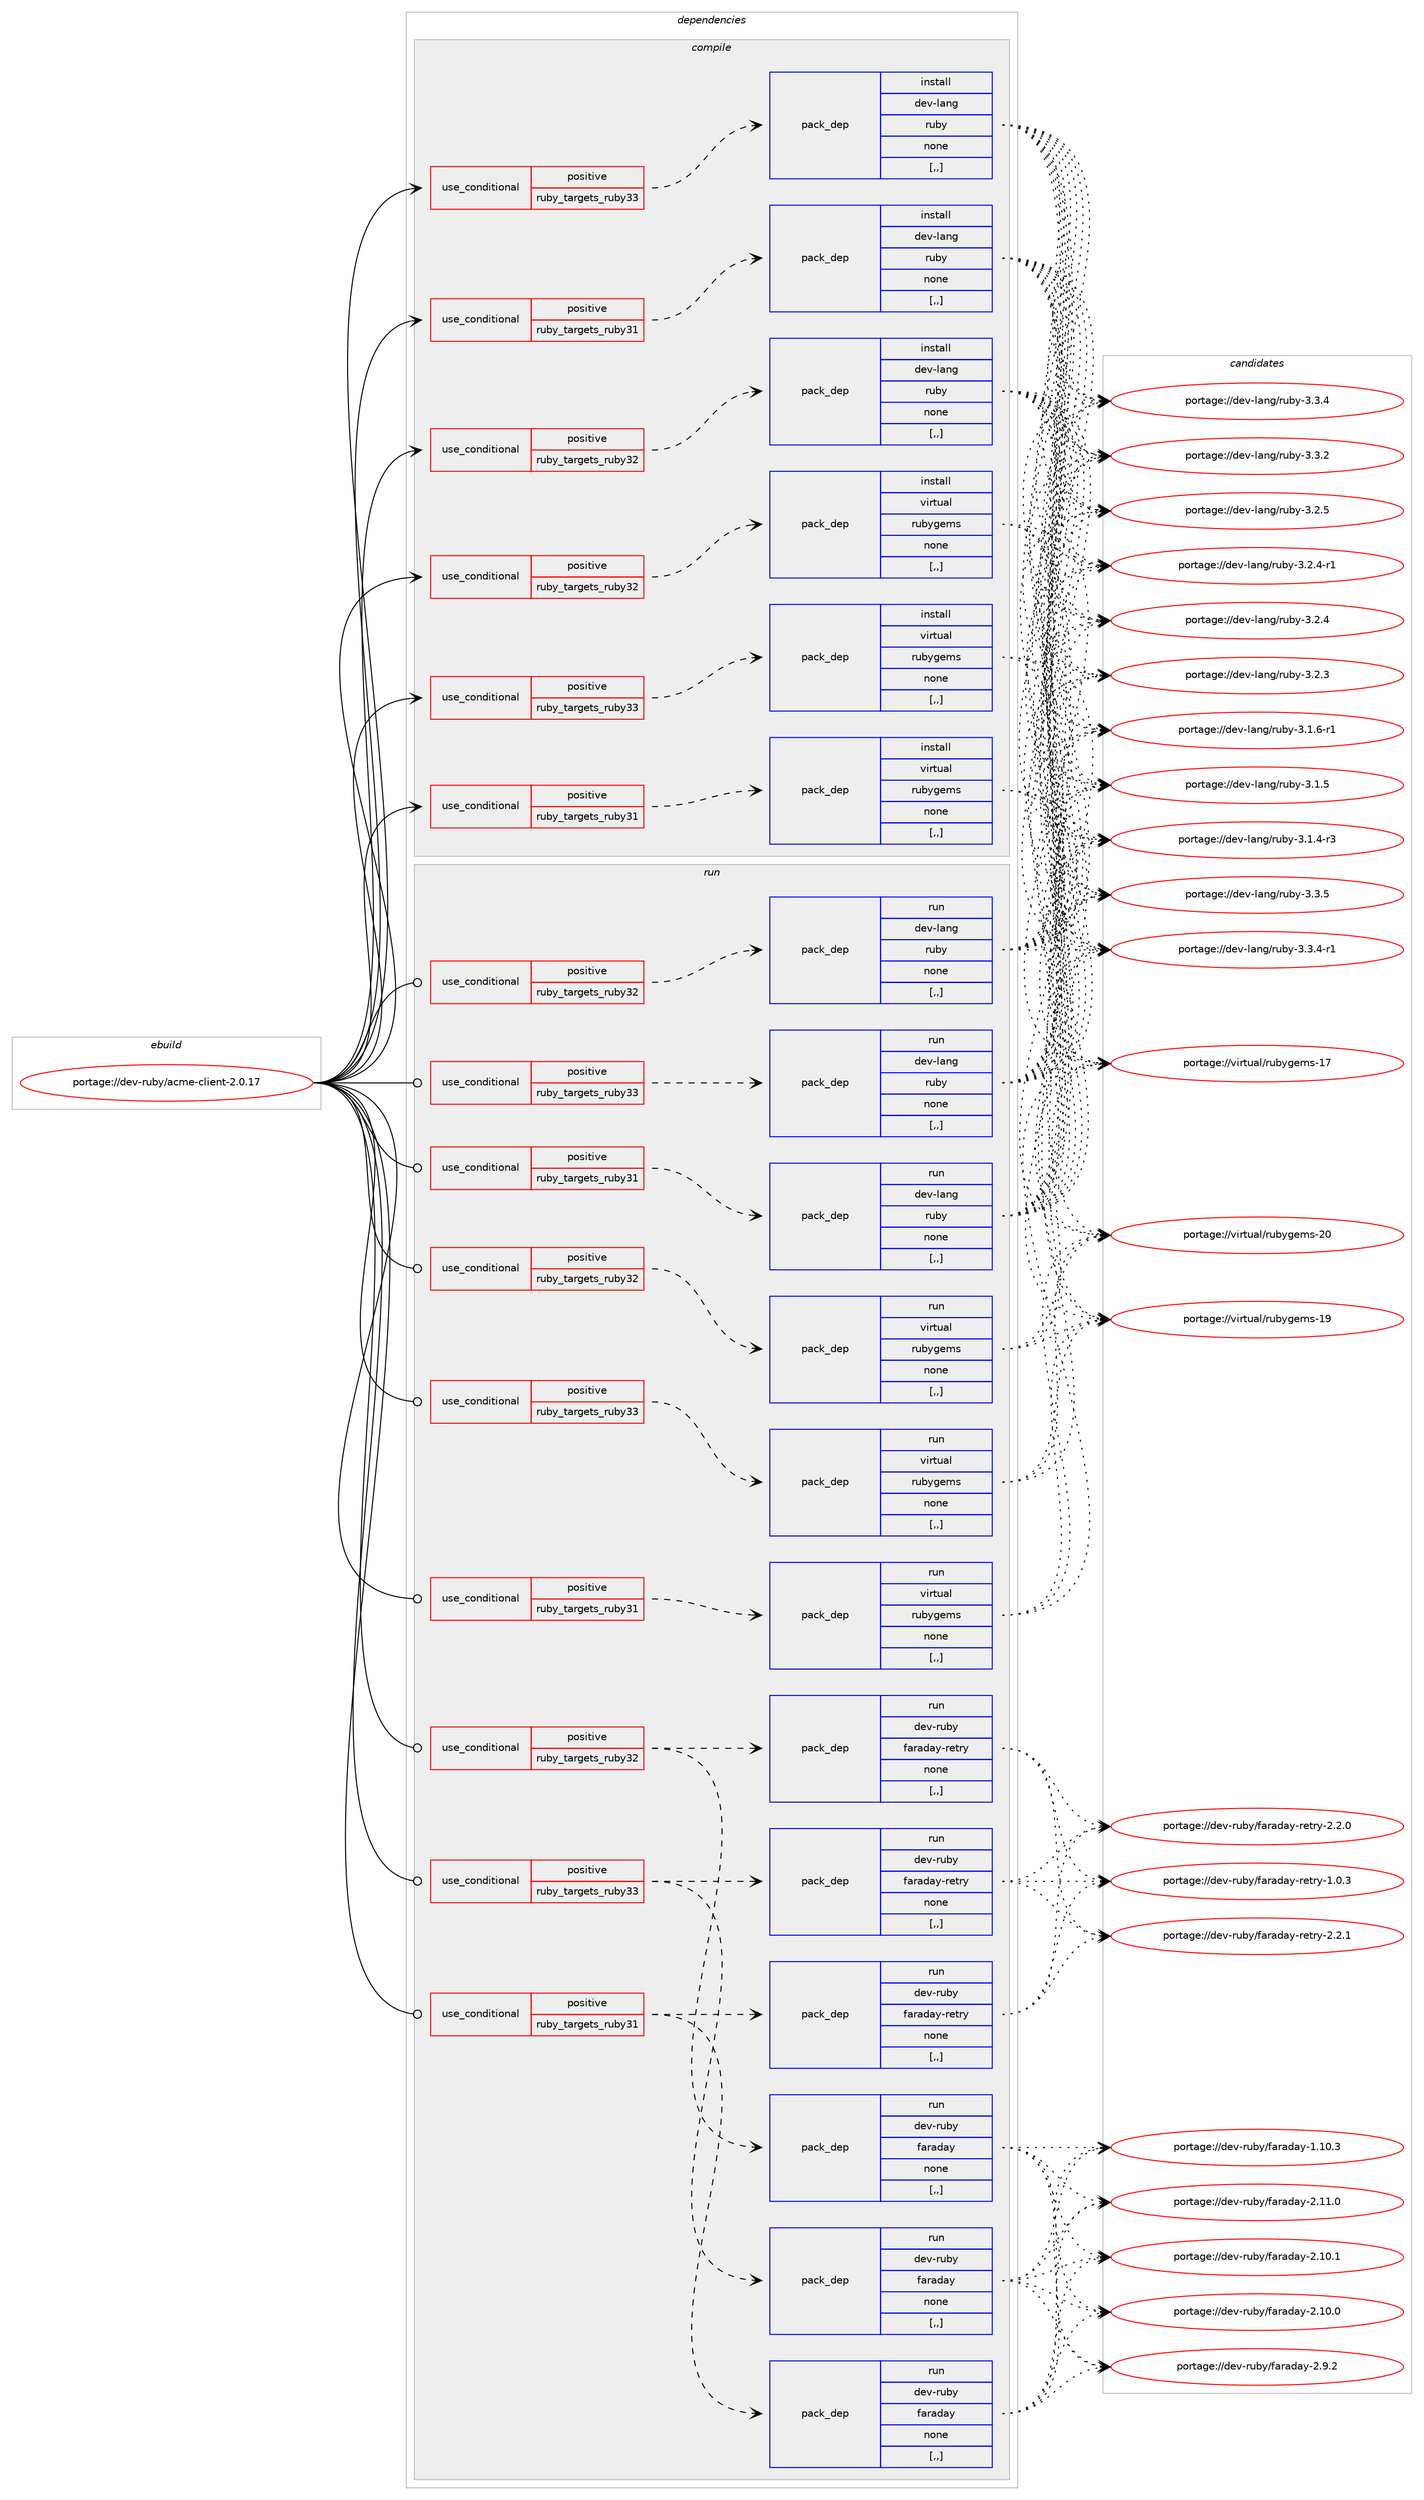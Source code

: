 digraph prolog {

# *************
# Graph options
# *************

newrank=true;
concentrate=true;
compound=true;
graph [rankdir=LR,fontname=Helvetica,fontsize=10,ranksep=1.5];#, ranksep=2.5, nodesep=0.2];
edge  [arrowhead=vee];
node  [fontname=Helvetica,fontsize=10];

# **********
# The ebuild
# **********

subgraph cluster_leftcol {
color=gray;
label=<<i>ebuild</i>>;
id [label="portage://dev-ruby/acme-client-2.0.17", color=red, width=4, href="../dev-ruby/acme-client-2.0.17.svg"];
}

# ****************
# The dependencies
# ****************

subgraph cluster_midcol {
color=gray;
label=<<i>dependencies</i>>;
subgraph cluster_compile {
fillcolor="#eeeeee";
style=filled;
label=<<i>compile</i>>;
subgraph cond173465 {
dependency667637 [label=<<TABLE BORDER="0" CELLBORDER="1" CELLSPACING="0" CELLPADDING="4"><TR><TD ROWSPAN="3" CELLPADDING="10">use_conditional</TD></TR><TR><TD>positive</TD></TR><TR><TD>ruby_targets_ruby31</TD></TR></TABLE>>, shape=none, color=red];
subgraph pack489305 {
dependency667638 [label=<<TABLE BORDER="0" CELLBORDER="1" CELLSPACING="0" CELLPADDING="4" WIDTH="220"><TR><TD ROWSPAN="6" CELLPADDING="30">pack_dep</TD></TR><TR><TD WIDTH="110">install</TD></TR><TR><TD>dev-lang</TD></TR><TR><TD>ruby</TD></TR><TR><TD>none</TD></TR><TR><TD>[,,]</TD></TR></TABLE>>, shape=none, color=blue];
}
dependency667637:e -> dependency667638:w [weight=20,style="dashed",arrowhead="vee"];
}
id:e -> dependency667637:w [weight=20,style="solid",arrowhead="vee"];
subgraph cond173466 {
dependency667639 [label=<<TABLE BORDER="0" CELLBORDER="1" CELLSPACING="0" CELLPADDING="4"><TR><TD ROWSPAN="3" CELLPADDING="10">use_conditional</TD></TR><TR><TD>positive</TD></TR><TR><TD>ruby_targets_ruby31</TD></TR></TABLE>>, shape=none, color=red];
subgraph pack489306 {
dependency667640 [label=<<TABLE BORDER="0" CELLBORDER="1" CELLSPACING="0" CELLPADDING="4" WIDTH="220"><TR><TD ROWSPAN="6" CELLPADDING="30">pack_dep</TD></TR><TR><TD WIDTH="110">install</TD></TR><TR><TD>virtual</TD></TR><TR><TD>rubygems</TD></TR><TR><TD>none</TD></TR><TR><TD>[,,]</TD></TR></TABLE>>, shape=none, color=blue];
}
dependency667639:e -> dependency667640:w [weight=20,style="dashed",arrowhead="vee"];
}
id:e -> dependency667639:w [weight=20,style="solid",arrowhead="vee"];
subgraph cond173467 {
dependency667641 [label=<<TABLE BORDER="0" CELLBORDER="1" CELLSPACING="0" CELLPADDING="4"><TR><TD ROWSPAN="3" CELLPADDING="10">use_conditional</TD></TR><TR><TD>positive</TD></TR><TR><TD>ruby_targets_ruby32</TD></TR></TABLE>>, shape=none, color=red];
subgraph pack489307 {
dependency667642 [label=<<TABLE BORDER="0" CELLBORDER="1" CELLSPACING="0" CELLPADDING="4" WIDTH="220"><TR><TD ROWSPAN="6" CELLPADDING="30">pack_dep</TD></TR><TR><TD WIDTH="110">install</TD></TR><TR><TD>dev-lang</TD></TR><TR><TD>ruby</TD></TR><TR><TD>none</TD></TR><TR><TD>[,,]</TD></TR></TABLE>>, shape=none, color=blue];
}
dependency667641:e -> dependency667642:w [weight=20,style="dashed",arrowhead="vee"];
}
id:e -> dependency667641:w [weight=20,style="solid",arrowhead="vee"];
subgraph cond173468 {
dependency667643 [label=<<TABLE BORDER="0" CELLBORDER="1" CELLSPACING="0" CELLPADDING="4"><TR><TD ROWSPAN="3" CELLPADDING="10">use_conditional</TD></TR><TR><TD>positive</TD></TR><TR><TD>ruby_targets_ruby32</TD></TR></TABLE>>, shape=none, color=red];
subgraph pack489308 {
dependency667644 [label=<<TABLE BORDER="0" CELLBORDER="1" CELLSPACING="0" CELLPADDING="4" WIDTH="220"><TR><TD ROWSPAN="6" CELLPADDING="30">pack_dep</TD></TR><TR><TD WIDTH="110">install</TD></TR><TR><TD>virtual</TD></TR><TR><TD>rubygems</TD></TR><TR><TD>none</TD></TR><TR><TD>[,,]</TD></TR></TABLE>>, shape=none, color=blue];
}
dependency667643:e -> dependency667644:w [weight=20,style="dashed",arrowhead="vee"];
}
id:e -> dependency667643:w [weight=20,style="solid",arrowhead="vee"];
subgraph cond173469 {
dependency667645 [label=<<TABLE BORDER="0" CELLBORDER="1" CELLSPACING="0" CELLPADDING="4"><TR><TD ROWSPAN="3" CELLPADDING="10">use_conditional</TD></TR><TR><TD>positive</TD></TR><TR><TD>ruby_targets_ruby33</TD></TR></TABLE>>, shape=none, color=red];
subgraph pack489309 {
dependency667646 [label=<<TABLE BORDER="0" CELLBORDER="1" CELLSPACING="0" CELLPADDING="4" WIDTH="220"><TR><TD ROWSPAN="6" CELLPADDING="30">pack_dep</TD></TR><TR><TD WIDTH="110">install</TD></TR><TR><TD>dev-lang</TD></TR><TR><TD>ruby</TD></TR><TR><TD>none</TD></TR><TR><TD>[,,]</TD></TR></TABLE>>, shape=none, color=blue];
}
dependency667645:e -> dependency667646:w [weight=20,style="dashed",arrowhead="vee"];
}
id:e -> dependency667645:w [weight=20,style="solid",arrowhead="vee"];
subgraph cond173470 {
dependency667647 [label=<<TABLE BORDER="0" CELLBORDER="1" CELLSPACING="0" CELLPADDING="4"><TR><TD ROWSPAN="3" CELLPADDING="10">use_conditional</TD></TR><TR><TD>positive</TD></TR><TR><TD>ruby_targets_ruby33</TD></TR></TABLE>>, shape=none, color=red];
subgraph pack489310 {
dependency667648 [label=<<TABLE BORDER="0" CELLBORDER="1" CELLSPACING="0" CELLPADDING="4" WIDTH="220"><TR><TD ROWSPAN="6" CELLPADDING="30">pack_dep</TD></TR><TR><TD WIDTH="110">install</TD></TR><TR><TD>virtual</TD></TR><TR><TD>rubygems</TD></TR><TR><TD>none</TD></TR><TR><TD>[,,]</TD></TR></TABLE>>, shape=none, color=blue];
}
dependency667647:e -> dependency667648:w [weight=20,style="dashed",arrowhead="vee"];
}
id:e -> dependency667647:w [weight=20,style="solid",arrowhead="vee"];
}
subgraph cluster_compileandrun {
fillcolor="#eeeeee";
style=filled;
label=<<i>compile and run</i>>;
}
subgraph cluster_run {
fillcolor="#eeeeee";
style=filled;
label=<<i>run</i>>;
subgraph cond173471 {
dependency667649 [label=<<TABLE BORDER="0" CELLBORDER="1" CELLSPACING="0" CELLPADDING="4"><TR><TD ROWSPAN="3" CELLPADDING="10">use_conditional</TD></TR><TR><TD>positive</TD></TR><TR><TD>ruby_targets_ruby31</TD></TR></TABLE>>, shape=none, color=red];
subgraph pack489311 {
dependency667650 [label=<<TABLE BORDER="0" CELLBORDER="1" CELLSPACING="0" CELLPADDING="4" WIDTH="220"><TR><TD ROWSPAN="6" CELLPADDING="30">pack_dep</TD></TR><TR><TD WIDTH="110">run</TD></TR><TR><TD>dev-lang</TD></TR><TR><TD>ruby</TD></TR><TR><TD>none</TD></TR><TR><TD>[,,]</TD></TR></TABLE>>, shape=none, color=blue];
}
dependency667649:e -> dependency667650:w [weight=20,style="dashed",arrowhead="vee"];
}
id:e -> dependency667649:w [weight=20,style="solid",arrowhead="odot"];
subgraph cond173472 {
dependency667651 [label=<<TABLE BORDER="0" CELLBORDER="1" CELLSPACING="0" CELLPADDING="4"><TR><TD ROWSPAN="3" CELLPADDING="10">use_conditional</TD></TR><TR><TD>positive</TD></TR><TR><TD>ruby_targets_ruby31</TD></TR></TABLE>>, shape=none, color=red];
subgraph pack489312 {
dependency667652 [label=<<TABLE BORDER="0" CELLBORDER="1" CELLSPACING="0" CELLPADDING="4" WIDTH="220"><TR><TD ROWSPAN="6" CELLPADDING="30">pack_dep</TD></TR><TR><TD WIDTH="110">run</TD></TR><TR><TD>dev-ruby</TD></TR><TR><TD>faraday</TD></TR><TR><TD>none</TD></TR><TR><TD>[,,]</TD></TR></TABLE>>, shape=none, color=blue];
}
dependency667651:e -> dependency667652:w [weight=20,style="dashed",arrowhead="vee"];
subgraph pack489313 {
dependency667653 [label=<<TABLE BORDER="0" CELLBORDER="1" CELLSPACING="0" CELLPADDING="4" WIDTH="220"><TR><TD ROWSPAN="6" CELLPADDING="30">pack_dep</TD></TR><TR><TD WIDTH="110">run</TD></TR><TR><TD>dev-ruby</TD></TR><TR><TD>faraday-retry</TD></TR><TR><TD>none</TD></TR><TR><TD>[,,]</TD></TR></TABLE>>, shape=none, color=blue];
}
dependency667651:e -> dependency667653:w [weight=20,style="dashed",arrowhead="vee"];
}
id:e -> dependency667651:w [weight=20,style="solid",arrowhead="odot"];
subgraph cond173473 {
dependency667654 [label=<<TABLE BORDER="0" CELLBORDER="1" CELLSPACING="0" CELLPADDING="4"><TR><TD ROWSPAN="3" CELLPADDING="10">use_conditional</TD></TR><TR><TD>positive</TD></TR><TR><TD>ruby_targets_ruby31</TD></TR></TABLE>>, shape=none, color=red];
subgraph pack489314 {
dependency667655 [label=<<TABLE BORDER="0" CELLBORDER="1" CELLSPACING="0" CELLPADDING="4" WIDTH="220"><TR><TD ROWSPAN="6" CELLPADDING="30">pack_dep</TD></TR><TR><TD WIDTH="110">run</TD></TR><TR><TD>virtual</TD></TR><TR><TD>rubygems</TD></TR><TR><TD>none</TD></TR><TR><TD>[,,]</TD></TR></TABLE>>, shape=none, color=blue];
}
dependency667654:e -> dependency667655:w [weight=20,style="dashed",arrowhead="vee"];
}
id:e -> dependency667654:w [weight=20,style="solid",arrowhead="odot"];
subgraph cond173474 {
dependency667656 [label=<<TABLE BORDER="0" CELLBORDER="1" CELLSPACING="0" CELLPADDING="4"><TR><TD ROWSPAN="3" CELLPADDING="10">use_conditional</TD></TR><TR><TD>positive</TD></TR><TR><TD>ruby_targets_ruby32</TD></TR></TABLE>>, shape=none, color=red];
subgraph pack489315 {
dependency667657 [label=<<TABLE BORDER="0" CELLBORDER="1" CELLSPACING="0" CELLPADDING="4" WIDTH="220"><TR><TD ROWSPAN="6" CELLPADDING="30">pack_dep</TD></TR><TR><TD WIDTH="110">run</TD></TR><TR><TD>dev-lang</TD></TR><TR><TD>ruby</TD></TR><TR><TD>none</TD></TR><TR><TD>[,,]</TD></TR></TABLE>>, shape=none, color=blue];
}
dependency667656:e -> dependency667657:w [weight=20,style="dashed",arrowhead="vee"];
}
id:e -> dependency667656:w [weight=20,style="solid",arrowhead="odot"];
subgraph cond173475 {
dependency667658 [label=<<TABLE BORDER="0" CELLBORDER="1" CELLSPACING="0" CELLPADDING="4"><TR><TD ROWSPAN="3" CELLPADDING="10">use_conditional</TD></TR><TR><TD>positive</TD></TR><TR><TD>ruby_targets_ruby32</TD></TR></TABLE>>, shape=none, color=red];
subgraph pack489316 {
dependency667659 [label=<<TABLE BORDER="0" CELLBORDER="1" CELLSPACING="0" CELLPADDING="4" WIDTH="220"><TR><TD ROWSPAN="6" CELLPADDING="30">pack_dep</TD></TR><TR><TD WIDTH="110">run</TD></TR><TR><TD>dev-ruby</TD></TR><TR><TD>faraday</TD></TR><TR><TD>none</TD></TR><TR><TD>[,,]</TD></TR></TABLE>>, shape=none, color=blue];
}
dependency667658:e -> dependency667659:w [weight=20,style="dashed",arrowhead="vee"];
subgraph pack489317 {
dependency667660 [label=<<TABLE BORDER="0" CELLBORDER="1" CELLSPACING="0" CELLPADDING="4" WIDTH="220"><TR><TD ROWSPAN="6" CELLPADDING="30">pack_dep</TD></TR><TR><TD WIDTH="110">run</TD></TR><TR><TD>dev-ruby</TD></TR><TR><TD>faraday-retry</TD></TR><TR><TD>none</TD></TR><TR><TD>[,,]</TD></TR></TABLE>>, shape=none, color=blue];
}
dependency667658:e -> dependency667660:w [weight=20,style="dashed",arrowhead="vee"];
}
id:e -> dependency667658:w [weight=20,style="solid",arrowhead="odot"];
subgraph cond173476 {
dependency667661 [label=<<TABLE BORDER="0" CELLBORDER="1" CELLSPACING="0" CELLPADDING="4"><TR><TD ROWSPAN="3" CELLPADDING="10">use_conditional</TD></TR><TR><TD>positive</TD></TR><TR><TD>ruby_targets_ruby32</TD></TR></TABLE>>, shape=none, color=red];
subgraph pack489318 {
dependency667662 [label=<<TABLE BORDER="0" CELLBORDER="1" CELLSPACING="0" CELLPADDING="4" WIDTH="220"><TR><TD ROWSPAN="6" CELLPADDING="30">pack_dep</TD></TR><TR><TD WIDTH="110">run</TD></TR><TR><TD>virtual</TD></TR><TR><TD>rubygems</TD></TR><TR><TD>none</TD></TR><TR><TD>[,,]</TD></TR></TABLE>>, shape=none, color=blue];
}
dependency667661:e -> dependency667662:w [weight=20,style="dashed",arrowhead="vee"];
}
id:e -> dependency667661:w [weight=20,style="solid",arrowhead="odot"];
subgraph cond173477 {
dependency667663 [label=<<TABLE BORDER="0" CELLBORDER="1" CELLSPACING="0" CELLPADDING="4"><TR><TD ROWSPAN="3" CELLPADDING="10">use_conditional</TD></TR><TR><TD>positive</TD></TR><TR><TD>ruby_targets_ruby33</TD></TR></TABLE>>, shape=none, color=red];
subgraph pack489319 {
dependency667664 [label=<<TABLE BORDER="0" CELLBORDER="1" CELLSPACING="0" CELLPADDING="4" WIDTH="220"><TR><TD ROWSPAN="6" CELLPADDING="30">pack_dep</TD></TR><TR><TD WIDTH="110">run</TD></TR><TR><TD>dev-lang</TD></TR><TR><TD>ruby</TD></TR><TR><TD>none</TD></TR><TR><TD>[,,]</TD></TR></TABLE>>, shape=none, color=blue];
}
dependency667663:e -> dependency667664:w [weight=20,style="dashed",arrowhead="vee"];
}
id:e -> dependency667663:w [weight=20,style="solid",arrowhead="odot"];
subgraph cond173478 {
dependency667665 [label=<<TABLE BORDER="0" CELLBORDER="1" CELLSPACING="0" CELLPADDING="4"><TR><TD ROWSPAN="3" CELLPADDING="10">use_conditional</TD></TR><TR><TD>positive</TD></TR><TR><TD>ruby_targets_ruby33</TD></TR></TABLE>>, shape=none, color=red];
subgraph pack489320 {
dependency667666 [label=<<TABLE BORDER="0" CELLBORDER="1" CELLSPACING="0" CELLPADDING="4" WIDTH="220"><TR><TD ROWSPAN="6" CELLPADDING="30">pack_dep</TD></TR><TR><TD WIDTH="110">run</TD></TR><TR><TD>dev-ruby</TD></TR><TR><TD>faraday</TD></TR><TR><TD>none</TD></TR><TR><TD>[,,]</TD></TR></TABLE>>, shape=none, color=blue];
}
dependency667665:e -> dependency667666:w [weight=20,style="dashed",arrowhead="vee"];
subgraph pack489321 {
dependency667667 [label=<<TABLE BORDER="0" CELLBORDER="1" CELLSPACING="0" CELLPADDING="4" WIDTH="220"><TR><TD ROWSPAN="6" CELLPADDING="30">pack_dep</TD></TR><TR><TD WIDTH="110">run</TD></TR><TR><TD>dev-ruby</TD></TR><TR><TD>faraday-retry</TD></TR><TR><TD>none</TD></TR><TR><TD>[,,]</TD></TR></TABLE>>, shape=none, color=blue];
}
dependency667665:e -> dependency667667:w [weight=20,style="dashed",arrowhead="vee"];
}
id:e -> dependency667665:w [weight=20,style="solid",arrowhead="odot"];
subgraph cond173479 {
dependency667668 [label=<<TABLE BORDER="0" CELLBORDER="1" CELLSPACING="0" CELLPADDING="4"><TR><TD ROWSPAN="3" CELLPADDING="10">use_conditional</TD></TR><TR><TD>positive</TD></TR><TR><TD>ruby_targets_ruby33</TD></TR></TABLE>>, shape=none, color=red];
subgraph pack489322 {
dependency667669 [label=<<TABLE BORDER="0" CELLBORDER="1" CELLSPACING="0" CELLPADDING="4" WIDTH="220"><TR><TD ROWSPAN="6" CELLPADDING="30">pack_dep</TD></TR><TR><TD WIDTH="110">run</TD></TR><TR><TD>virtual</TD></TR><TR><TD>rubygems</TD></TR><TR><TD>none</TD></TR><TR><TD>[,,]</TD></TR></TABLE>>, shape=none, color=blue];
}
dependency667668:e -> dependency667669:w [weight=20,style="dashed",arrowhead="vee"];
}
id:e -> dependency667668:w [weight=20,style="solid",arrowhead="odot"];
}
}

# **************
# The candidates
# **************

subgraph cluster_choices {
rank=same;
color=gray;
label=<<i>candidates</i>>;

subgraph choice489305 {
color=black;
nodesep=1;
choice10010111845108971101034711411798121455146514653 [label="portage://dev-lang/ruby-3.3.5", color=red, width=4,href="../dev-lang/ruby-3.3.5.svg"];
choice100101118451089711010347114117981214551465146524511449 [label="portage://dev-lang/ruby-3.3.4-r1", color=red, width=4,href="../dev-lang/ruby-3.3.4-r1.svg"];
choice10010111845108971101034711411798121455146514652 [label="portage://dev-lang/ruby-3.3.4", color=red, width=4,href="../dev-lang/ruby-3.3.4.svg"];
choice10010111845108971101034711411798121455146514650 [label="portage://dev-lang/ruby-3.3.2", color=red, width=4,href="../dev-lang/ruby-3.3.2.svg"];
choice10010111845108971101034711411798121455146504653 [label="portage://dev-lang/ruby-3.2.5", color=red, width=4,href="../dev-lang/ruby-3.2.5.svg"];
choice100101118451089711010347114117981214551465046524511449 [label="portage://dev-lang/ruby-3.2.4-r1", color=red, width=4,href="../dev-lang/ruby-3.2.4-r1.svg"];
choice10010111845108971101034711411798121455146504652 [label="portage://dev-lang/ruby-3.2.4", color=red, width=4,href="../dev-lang/ruby-3.2.4.svg"];
choice10010111845108971101034711411798121455146504651 [label="portage://dev-lang/ruby-3.2.3", color=red, width=4,href="../dev-lang/ruby-3.2.3.svg"];
choice100101118451089711010347114117981214551464946544511449 [label="portage://dev-lang/ruby-3.1.6-r1", color=red, width=4,href="../dev-lang/ruby-3.1.6-r1.svg"];
choice10010111845108971101034711411798121455146494653 [label="portage://dev-lang/ruby-3.1.5", color=red, width=4,href="../dev-lang/ruby-3.1.5.svg"];
choice100101118451089711010347114117981214551464946524511451 [label="portage://dev-lang/ruby-3.1.4-r3", color=red, width=4,href="../dev-lang/ruby-3.1.4-r3.svg"];
dependency667638:e -> choice10010111845108971101034711411798121455146514653:w [style=dotted,weight="100"];
dependency667638:e -> choice100101118451089711010347114117981214551465146524511449:w [style=dotted,weight="100"];
dependency667638:e -> choice10010111845108971101034711411798121455146514652:w [style=dotted,weight="100"];
dependency667638:e -> choice10010111845108971101034711411798121455146514650:w [style=dotted,weight="100"];
dependency667638:e -> choice10010111845108971101034711411798121455146504653:w [style=dotted,weight="100"];
dependency667638:e -> choice100101118451089711010347114117981214551465046524511449:w [style=dotted,weight="100"];
dependency667638:e -> choice10010111845108971101034711411798121455146504652:w [style=dotted,weight="100"];
dependency667638:e -> choice10010111845108971101034711411798121455146504651:w [style=dotted,weight="100"];
dependency667638:e -> choice100101118451089711010347114117981214551464946544511449:w [style=dotted,weight="100"];
dependency667638:e -> choice10010111845108971101034711411798121455146494653:w [style=dotted,weight="100"];
dependency667638:e -> choice100101118451089711010347114117981214551464946524511451:w [style=dotted,weight="100"];
}
subgraph choice489306 {
color=black;
nodesep=1;
choice118105114116117971084711411798121103101109115455048 [label="portage://virtual/rubygems-20", color=red, width=4,href="../virtual/rubygems-20.svg"];
choice118105114116117971084711411798121103101109115454957 [label="portage://virtual/rubygems-19", color=red, width=4,href="../virtual/rubygems-19.svg"];
choice118105114116117971084711411798121103101109115454955 [label="portage://virtual/rubygems-17", color=red, width=4,href="../virtual/rubygems-17.svg"];
dependency667640:e -> choice118105114116117971084711411798121103101109115455048:w [style=dotted,weight="100"];
dependency667640:e -> choice118105114116117971084711411798121103101109115454957:w [style=dotted,weight="100"];
dependency667640:e -> choice118105114116117971084711411798121103101109115454955:w [style=dotted,weight="100"];
}
subgraph choice489307 {
color=black;
nodesep=1;
choice10010111845108971101034711411798121455146514653 [label="portage://dev-lang/ruby-3.3.5", color=red, width=4,href="../dev-lang/ruby-3.3.5.svg"];
choice100101118451089711010347114117981214551465146524511449 [label="portage://dev-lang/ruby-3.3.4-r1", color=red, width=4,href="../dev-lang/ruby-3.3.4-r1.svg"];
choice10010111845108971101034711411798121455146514652 [label="portage://dev-lang/ruby-3.3.4", color=red, width=4,href="../dev-lang/ruby-3.3.4.svg"];
choice10010111845108971101034711411798121455146514650 [label="portage://dev-lang/ruby-3.3.2", color=red, width=4,href="../dev-lang/ruby-3.3.2.svg"];
choice10010111845108971101034711411798121455146504653 [label="portage://dev-lang/ruby-3.2.5", color=red, width=4,href="../dev-lang/ruby-3.2.5.svg"];
choice100101118451089711010347114117981214551465046524511449 [label="portage://dev-lang/ruby-3.2.4-r1", color=red, width=4,href="../dev-lang/ruby-3.2.4-r1.svg"];
choice10010111845108971101034711411798121455146504652 [label="portage://dev-lang/ruby-3.2.4", color=red, width=4,href="../dev-lang/ruby-3.2.4.svg"];
choice10010111845108971101034711411798121455146504651 [label="portage://dev-lang/ruby-3.2.3", color=red, width=4,href="../dev-lang/ruby-3.2.3.svg"];
choice100101118451089711010347114117981214551464946544511449 [label="portage://dev-lang/ruby-3.1.6-r1", color=red, width=4,href="../dev-lang/ruby-3.1.6-r1.svg"];
choice10010111845108971101034711411798121455146494653 [label="portage://dev-lang/ruby-3.1.5", color=red, width=4,href="../dev-lang/ruby-3.1.5.svg"];
choice100101118451089711010347114117981214551464946524511451 [label="portage://dev-lang/ruby-3.1.4-r3", color=red, width=4,href="../dev-lang/ruby-3.1.4-r3.svg"];
dependency667642:e -> choice10010111845108971101034711411798121455146514653:w [style=dotted,weight="100"];
dependency667642:e -> choice100101118451089711010347114117981214551465146524511449:w [style=dotted,weight="100"];
dependency667642:e -> choice10010111845108971101034711411798121455146514652:w [style=dotted,weight="100"];
dependency667642:e -> choice10010111845108971101034711411798121455146514650:w [style=dotted,weight="100"];
dependency667642:e -> choice10010111845108971101034711411798121455146504653:w [style=dotted,weight="100"];
dependency667642:e -> choice100101118451089711010347114117981214551465046524511449:w [style=dotted,weight="100"];
dependency667642:e -> choice10010111845108971101034711411798121455146504652:w [style=dotted,weight="100"];
dependency667642:e -> choice10010111845108971101034711411798121455146504651:w [style=dotted,weight="100"];
dependency667642:e -> choice100101118451089711010347114117981214551464946544511449:w [style=dotted,weight="100"];
dependency667642:e -> choice10010111845108971101034711411798121455146494653:w [style=dotted,weight="100"];
dependency667642:e -> choice100101118451089711010347114117981214551464946524511451:w [style=dotted,weight="100"];
}
subgraph choice489308 {
color=black;
nodesep=1;
choice118105114116117971084711411798121103101109115455048 [label="portage://virtual/rubygems-20", color=red, width=4,href="../virtual/rubygems-20.svg"];
choice118105114116117971084711411798121103101109115454957 [label="portage://virtual/rubygems-19", color=red, width=4,href="../virtual/rubygems-19.svg"];
choice118105114116117971084711411798121103101109115454955 [label="portage://virtual/rubygems-17", color=red, width=4,href="../virtual/rubygems-17.svg"];
dependency667644:e -> choice118105114116117971084711411798121103101109115455048:w [style=dotted,weight="100"];
dependency667644:e -> choice118105114116117971084711411798121103101109115454957:w [style=dotted,weight="100"];
dependency667644:e -> choice118105114116117971084711411798121103101109115454955:w [style=dotted,weight="100"];
}
subgraph choice489309 {
color=black;
nodesep=1;
choice10010111845108971101034711411798121455146514653 [label="portage://dev-lang/ruby-3.3.5", color=red, width=4,href="../dev-lang/ruby-3.3.5.svg"];
choice100101118451089711010347114117981214551465146524511449 [label="portage://dev-lang/ruby-3.3.4-r1", color=red, width=4,href="../dev-lang/ruby-3.3.4-r1.svg"];
choice10010111845108971101034711411798121455146514652 [label="portage://dev-lang/ruby-3.3.4", color=red, width=4,href="../dev-lang/ruby-3.3.4.svg"];
choice10010111845108971101034711411798121455146514650 [label="portage://dev-lang/ruby-3.3.2", color=red, width=4,href="../dev-lang/ruby-3.3.2.svg"];
choice10010111845108971101034711411798121455146504653 [label="portage://dev-lang/ruby-3.2.5", color=red, width=4,href="../dev-lang/ruby-3.2.5.svg"];
choice100101118451089711010347114117981214551465046524511449 [label="portage://dev-lang/ruby-3.2.4-r1", color=red, width=4,href="../dev-lang/ruby-3.2.4-r1.svg"];
choice10010111845108971101034711411798121455146504652 [label="portage://dev-lang/ruby-3.2.4", color=red, width=4,href="../dev-lang/ruby-3.2.4.svg"];
choice10010111845108971101034711411798121455146504651 [label="portage://dev-lang/ruby-3.2.3", color=red, width=4,href="../dev-lang/ruby-3.2.3.svg"];
choice100101118451089711010347114117981214551464946544511449 [label="portage://dev-lang/ruby-3.1.6-r1", color=red, width=4,href="../dev-lang/ruby-3.1.6-r1.svg"];
choice10010111845108971101034711411798121455146494653 [label="portage://dev-lang/ruby-3.1.5", color=red, width=4,href="../dev-lang/ruby-3.1.5.svg"];
choice100101118451089711010347114117981214551464946524511451 [label="portage://dev-lang/ruby-3.1.4-r3", color=red, width=4,href="../dev-lang/ruby-3.1.4-r3.svg"];
dependency667646:e -> choice10010111845108971101034711411798121455146514653:w [style=dotted,weight="100"];
dependency667646:e -> choice100101118451089711010347114117981214551465146524511449:w [style=dotted,weight="100"];
dependency667646:e -> choice10010111845108971101034711411798121455146514652:w [style=dotted,weight="100"];
dependency667646:e -> choice10010111845108971101034711411798121455146514650:w [style=dotted,weight="100"];
dependency667646:e -> choice10010111845108971101034711411798121455146504653:w [style=dotted,weight="100"];
dependency667646:e -> choice100101118451089711010347114117981214551465046524511449:w [style=dotted,weight="100"];
dependency667646:e -> choice10010111845108971101034711411798121455146504652:w [style=dotted,weight="100"];
dependency667646:e -> choice10010111845108971101034711411798121455146504651:w [style=dotted,weight="100"];
dependency667646:e -> choice100101118451089711010347114117981214551464946544511449:w [style=dotted,weight="100"];
dependency667646:e -> choice10010111845108971101034711411798121455146494653:w [style=dotted,weight="100"];
dependency667646:e -> choice100101118451089711010347114117981214551464946524511451:w [style=dotted,weight="100"];
}
subgraph choice489310 {
color=black;
nodesep=1;
choice118105114116117971084711411798121103101109115455048 [label="portage://virtual/rubygems-20", color=red, width=4,href="../virtual/rubygems-20.svg"];
choice118105114116117971084711411798121103101109115454957 [label="portage://virtual/rubygems-19", color=red, width=4,href="../virtual/rubygems-19.svg"];
choice118105114116117971084711411798121103101109115454955 [label="portage://virtual/rubygems-17", color=red, width=4,href="../virtual/rubygems-17.svg"];
dependency667648:e -> choice118105114116117971084711411798121103101109115455048:w [style=dotted,weight="100"];
dependency667648:e -> choice118105114116117971084711411798121103101109115454957:w [style=dotted,weight="100"];
dependency667648:e -> choice118105114116117971084711411798121103101109115454955:w [style=dotted,weight="100"];
}
subgraph choice489311 {
color=black;
nodesep=1;
choice10010111845108971101034711411798121455146514653 [label="portage://dev-lang/ruby-3.3.5", color=red, width=4,href="../dev-lang/ruby-3.3.5.svg"];
choice100101118451089711010347114117981214551465146524511449 [label="portage://dev-lang/ruby-3.3.4-r1", color=red, width=4,href="../dev-lang/ruby-3.3.4-r1.svg"];
choice10010111845108971101034711411798121455146514652 [label="portage://dev-lang/ruby-3.3.4", color=red, width=4,href="../dev-lang/ruby-3.3.4.svg"];
choice10010111845108971101034711411798121455146514650 [label="portage://dev-lang/ruby-3.3.2", color=red, width=4,href="../dev-lang/ruby-3.3.2.svg"];
choice10010111845108971101034711411798121455146504653 [label="portage://dev-lang/ruby-3.2.5", color=red, width=4,href="../dev-lang/ruby-3.2.5.svg"];
choice100101118451089711010347114117981214551465046524511449 [label="portage://dev-lang/ruby-3.2.4-r1", color=red, width=4,href="../dev-lang/ruby-3.2.4-r1.svg"];
choice10010111845108971101034711411798121455146504652 [label="portage://dev-lang/ruby-3.2.4", color=red, width=4,href="../dev-lang/ruby-3.2.4.svg"];
choice10010111845108971101034711411798121455146504651 [label="portage://dev-lang/ruby-3.2.3", color=red, width=4,href="../dev-lang/ruby-3.2.3.svg"];
choice100101118451089711010347114117981214551464946544511449 [label="portage://dev-lang/ruby-3.1.6-r1", color=red, width=4,href="../dev-lang/ruby-3.1.6-r1.svg"];
choice10010111845108971101034711411798121455146494653 [label="portage://dev-lang/ruby-3.1.5", color=red, width=4,href="../dev-lang/ruby-3.1.5.svg"];
choice100101118451089711010347114117981214551464946524511451 [label="portage://dev-lang/ruby-3.1.4-r3", color=red, width=4,href="../dev-lang/ruby-3.1.4-r3.svg"];
dependency667650:e -> choice10010111845108971101034711411798121455146514653:w [style=dotted,weight="100"];
dependency667650:e -> choice100101118451089711010347114117981214551465146524511449:w [style=dotted,weight="100"];
dependency667650:e -> choice10010111845108971101034711411798121455146514652:w [style=dotted,weight="100"];
dependency667650:e -> choice10010111845108971101034711411798121455146514650:w [style=dotted,weight="100"];
dependency667650:e -> choice10010111845108971101034711411798121455146504653:w [style=dotted,weight="100"];
dependency667650:e -> choice100101118451089711010347114117981214551465046524511449:w [style=dotted,weight="100"];
dependency667650:e -> choice10010111845108971101034711411798121455146504652:w [style=dotted,weight="100"];
dependency667650:e -> choice10010111845108971101034711411798121455146504651:w [style=dotted,weight="100"];
dependency667650:e -> choice100101118451089711010347114117981214551464946544511449:w [style=dotted,weight="100"];
dependency667650:e -> choice10010111845108971101034711411798121455146494653:w [style=dotted,weight="100"];
dependency667650:e -> choice100101118451089711010347114117981214551464946524511451:w [style=dotted,weight="100"];
}
subgraph choice489312 {
color=black;
nodesep=1;
choice10010111845114117981214710297114971009712145504649494648 [label="portage://dev-ruby/faraday-2.11.0", color=red, width=4,href="../dev-ruby/faraday-2.11.0.svg"];
choice10010111845114117981214710297114971009712145504649484649 [label="portage://dev-ruby/faraday-2.10.1", color=red, width=4,href="../dev-ruby/faraday-2.10.1.svg"];
choice10010111845114117981214710297114971009712145504649484648 [label="portage://dev-ruby/faraday-2.10.0", color=red, width=4,href="../dev-ruby/faraday-2.10.0.svg"];
choice100101118451141179812147102971149710097121455046574650 [label="portage://dev-ruby/faraday-2.9.2", color=red, width=4,href="../dev-ruby/faraday-2.9.2.svg"];
choice10010111845114117981214710297114971009712145494649484651 [label="portage://dev-ruby/faraday-1.10.3", color=red, width=4,href="../dev-ruby/faraday-1.10.3.svg"];
dependency667652:e -> choice10010111845114117981214710297114971009712145504649494648:w [style=dotted,weight="100"];
dependency667652:e -> choice10010111845114117981214710297114971009712145504649484649:w [style=dotted,weight="100"];
dependency667652:e -> choice10010111845114117981214710297114971009712145504649484648:w [style=dotted,weight="100"];
dependency667652:e -> choice100101118451141179812147102971149710097121455046574650:w [style=dotted,weight="100"];
dependency667652:e -> choice10010111845114117981214710297114971009712145494649484651:w [style=dotted,weight="100"];
}
subgraph choice489313 {
color=black;
nodesep=1;
choice10010111845114117981214710297114971009712145114101116114121455046504649 [label="portage://dev-ruby/faraday-retry-2.2.1", color=red, width=4,href="../dev-ruby/faraday-retry-2.2.1.svg"];
choice10010111845114117981214710297114971009712145114101116114121455046504648 [label="portage://dev-ruby/faraday-retry-2.2.0", color=red, width=4,href="../dev-ruby/faraday-retry-2.2.0.svg"];
choice10010111845114117981214710297114971009712145114101116114121454946484651 [label="portage://dev-ruby/faraday-retry-1.0.3", color=red, width=4,href="../dev-ruby/faraday-retry-1.0.3.svg"];
dependency667653:e -> choice10010111845114117981214710297114971009712145114101116114121455046504649:w [style=dotted,weight="100"];
dependency667653:e -> choice10010111845114117981214710297114971009712145114101116114121455046504648:w [style=dotted,weight="100"];
dependency667653:e -> choice10010111845114117981214710297114971009712145114101116114121454946484651:w [style=dotted,weight="100"];
}
subgraph choice489314 {
color=black;
nodesep=1;
choice118105114116117971084711411798121103101109115455048 [label="portage://virtual/rubygems-20", color=red, width=4,href="../virtual/rubygems-20.svg"];
choice118105114116117971084711411798121103101109115454957 [label="portage://virtual/rubygems-19", color=red, width=4,href="../virtual/rubygems-19.svg"];
choice118105114116117971084711411798121103101109115454955 [label="portage://virtual/rubygems-17", color=red, width=4,href="../virtual/rubygems-17.svg"];
dependency667655:e -> choice118105114116117971084711411798121103101109115455048:w [style=dotted,weight="100"];
dependency667655:e -> choice118105114116117971084711411798121103101109115454957:w [style=dotted,weight="100"];
dependency667655:e -> choice118105114116117971084711411798121103101109115454955:w [style=dotted,weight="100"];
}
subgraph choice489315 {
color=black;
nodesep=1;
choice10010111845108971101034711411798121455146514653 [label="portage://dev-lang/ruby-3.3.5", color=red, width=4,href="../dev-lang/ruby-3.3.5.svg"];
choice100101118451089711010347114117981214551465146524511449 [label="portage://dev-lang/ruby-3.3.4-r1", color=red, width=4,href="../dev-lang/ruby-3.3.4-r1.svg"];
choice10010111845108971101034711411798121455146514652 [label="portage://dev-lang/ruby-3.3.4", color=red, width=4,href="../dev-lang/ruby-3.3.4.svg"];
choice10010111845108971101034711411798121455146514650 [label="portage://dev-lang/ruby-3.3.2", color=red, width=4,href="../dev-lang/ruby-3.3.2.svg"];
choice10010111845108971101034711411798121455146504653 [label="portage://dev-lang/ruby-3.2.5", color=red, width=4,href="../dev-lang/ruby-3.2.5.svg"];
choice100101118451089711010347114117981214551465046524511449 [label="portage://dev-lang/ruby-3.2.4-r1", color=red, width=4,href="../dev-lang/ruby-3.2.4-r1.svg"];
choice10010111845108971101034711411798121455146504652 [label="portage://dev-lang/ruby-3.2.4", color=red, width=4,href="../dev-lang/ruby-3.2.4.svg"];
choice10010111845108971101034711411798121455146504651 [label="portage://dev-lang/ruby-3.2.3", color=red, width=4,href="../dev-lang/ruby-3.2.3.svg"];
choice100101118451089711010347114117981214551464946544511449 [label="portage://dev-lang/ruby-3.1.6-r1", color=red, width=4,href="../dev-lang/ruby-3.1.6-r1.svg"];
choice10010111845108971101034711411798121455146494653 [label="portage://dev-lang/ruby-3.1.5", color=red, width=4,href="../dev-lang/ruby-3.1.5.svg"];
choice100101118451089711010347114117981214551464946524511451 [label="portage://dev-lang/ruby-3.1.4-r3", color=red, width=4,href="../dev-lang/ruby-3.1.4-r3.svg"];
dependency667657:e -> choice10010111845108971101034711411798121455146514653:w [style=dotted,weight="100"];
dependency667657:e -> choice100101118451089711010347114117981214551465146524511449:w [style=dotted,weight="100"];
dependency667657:e -> choice10010111845108971101034711411798121455146514652:w [style=dotted,weight="100"];
dependency667657:e -> choice10010111845108971101034711411798121455146514650:w [style=dotted,weight="100"];
dependency667657:e -> choice10010111845108971101034711411798121455146504653:w [style=dotted,weight="100"];
dependency667657:e -> choice100101118451089711010347114117981214551465046524511449:w [style=dotted,weight="100"];
dependency667657:e -> choice10010111845108971101034711411798121455146504652:w [style=dotted,weight="100"];
dependency667657:e -> choice10010111845108971101034711411798121455146504651:w [style=dotted,weight="100"];
dependency667657:e -> choice100101118451089711010347114117981214551464946544511449:w [style=dotted,weight="100"];
dependency667657:e -> choice10010111845108971101034711411798121455146494653:w [style=dotted,weight="100"];
dependency667657:e -> choice100101118451089711010347114117981214551464946524511451:w [style=dotted,weight="100"];
}
subgraph choice489316 {
color=black;
nodesep=1;
choice10010111845114117981214710297114971009712145504649494648 [label="portage://dev-ruby/faraday-2.11.0", color=red, width=4,href="../dev-ruby/faraday-2.11.0.svg"];
choice10010111845114117981214710297114971009712145504649484649 [label="portage://dev-ruby/faraday-2.10.1", color=red, width=4,href="../dev-ruby/faraday-2.10.1.svg"];
choice10010111845114117981214710297114971009712145504649484648 [label="portage://dev-ruby/faraday-2.10.0", color=red, width=4,href="../dev-ruby/faraday-2.10.0.svg"];
choice100101118451141179812147102971149710097121455046574650 [label="portage://dev-ruby/faraday-2.9.2", color=red, width=4,href="../dev-ruby/faraday-2.9.2.svg"];
choice10010111845114117981214710297114971009712145494649484651 [label="portage://dev-ruby/faraday-1.10.3", color=red, width=4,href="../dev-ruby/faraday-1.10.3.svg"];
dependency667659:e -> choice10010111845114117981214710297114971009712145504649494648:w [style=dotted,weight="100"];
dependency667659:e -> choice10010111845114117981214710297114971009712145504649484649:w [style=dotted,weight="100"];
dependency667659:e -> choice10010111845114117981214710297114971009712145504649484648:w [style=dotted,weight="100"];
dependency667659:e -> choice100101118451141179812147102971149710097121455046574650:w [style=dotted,weight="100"];
dependency667659:e -> choice10010111845114117981214710297114971009712145494649484651:w [style=dotted,weight="100"];
}
subgraph choice489317 {
color=black;
nodesep=1;
choice10010111845114117981214710297114971009712145114101116114121455046504649 [label="portage://dev-ruby/faraday-retry-2.2.1", color=red, width=4,href="../dev-ruby/faraday-retry-2.2.1.svg"];
choice10010111845114117981214710297114971009712145114101116114121455046504648 [label="portage://dev-ruby/faraday-retry-2.2.0", color=red, width=4,href="../dev-ruby/faraday-retry-2.2.0.svg"];
choice10010111845114117981214710297114971009712145114101116114121454946484651 [label="portage://dev-ruby/faraday-retry-1.0.3", color=red, width=4,href="../dev-ruby/faraday-retry-1.0.3.svg"];
dependency667660:e -> choice10010111845114117981214710297114971009712145114101116114121455046504649:w [style=dotted,weight="100"];
dependency667660:e -> choice10010111845114117981214710297114971009712145114101116114121455046504648:w [style=dotted,weight="100"];
dependency667660:e -> choice10010111845114117981214710297114971009712145114101116114121454946484651:w [style=dotted,weight="100"];
}
subgraph choice489318 {
color=black;
nodesep=1;
choice118105114116117971084711411798121103101109115455048 [label="portage://virtual/rubygems-20", color=red, width=4,href="../virtual/rubygems-20.svg"];
choice118105114116117971084711411798121103101109115454957 [label="portage://virtual/rubygems-19", color=red, width=4,href="../virtual/rubygems-19.svg"];
choice118105114116117971084711411798121103101109115454955 [label="portage://virtual/rubygems-17", color=red, width=4,href="../virtual/rubygems-17.svg"];
dependency667662:e -> choice118105114116117971084711411798121103101109115455048:w [style=dotted,weight="100"];
dependency667662:e -> choice118105114116117971084711411798121103101109115454957:w [style=dotted,weight="100"];
dependency667662:e -> choice118105114116117971084711411798121103101109115454955:w [style=dotted,weight="100"];
}
subgraph choice489319 {
color=black;
nodesep=1;
choice10010111845108971101034711411798121455146514653 [label="portage://dev-lang/ruby-3.3.5", color=red, width=4,href="../dev-lang/ruby-3.3.5.svg"];
choice100101118451089711010347114117981214551465146524511449 [label="portage://dev-lang/ruby-3.3.4-r1", color=red, width=4,href="../dev-lang/ruby-3.3.4-r1.svg"];
choice10010111845108971101034711411798121455146514652 [label="portage://dev-lang/ruby-3.3.4", color=red, width=4,href="../dev-lang/ruby-3.3.4.svg"];
choice10010111845108971101034711411798121455146514650 [label="portage://dev-lang/ruby-3.3.2", color=red, width=4,href="../dev-lang/ruby-3.3.2.svg"];
choice10010111845108971101034711411798121455146504653 [label="portage://dev-lang/ruby-3.2.5", color=red, width=4,href="../dev-lang/ruby-3.2.5.svg"];
choice100101118451089711010347114117981214551465046524511449 [label="portage://dev-lang/ruby-3.2.4-r1", color=red, width=4,href="../dev-lang/ruby-3.2.4-r1.svg"];
choice10010111845108971101034711411798121455146504652 [label="portage://dev-lang/ruby-3.2.4", color=red, width=4,href="../dev-lang/ruby-3.2.4.svg"];
choice10010111845108971101034711411798121455146504651 [label="portage://dev-lang/ruby-3.2.3", color=red, width=4,href="../dev-lang/ruby-3.2.3.svg"];
choice100101118451089711010347114117981214551464946544511449 [label="portage://dev-lang/ruby-3.1.6-r1", color=red, width=4,href="../dev-lang/ruby-3.1.6-r1.svg"];
choice10010111845108971101034711411798121455146494653 [label="portage://dev-lang/ruby-3.1.5", color=red, width=4,href="../dev-lang/ruby-3.1.5.svg"];
choice100101118451089711010347114117981214551464946524511451 [label="portage://dev-lang/ruby-3.1.4-r3", color=red, width=4,href="../dev-lang/ruby-3.1.4-r3.svg"];
dependency667664:e -> choice10010111845108971101034711411798121455146514653:w [style=dotted,weight="100"];
dependency667664:e -> choice100101118451089711010347114117981214551465146524511449:w [style=dotted,weight="100"];
dependency667664:e -> choice10010111845108971101034711411798121455146514652:w [style=dotted,weight="100"];
dependency667664:e -> choice10010111845108971101034711411798121455146514650:w [style=dotted,weight="100"];
dependency667664:e -> choice10010111845108971101034711411798121455146504653:w [style=dotted,weight="100"];
dependency667664:e -> choice100101118451089711010347114117981214551465046524511449:w [style=dotted,weight="100"];
dependency667664:e -> choice10010111845108971101034711411798121455146504652:w [style=dotted,weight="100"];
dependency667664:e -> choice10010111845108971101034711411798121455146504651:w [style=dotted,weight="100"];
dependency667664:e -> choice100101118451089711010347114117981214551464946544511449:w [style=dotted,weight="100"];
dependency667664:e -> choice10010111845108971101034711411798121455146494653:w [style=dotted,weight="100"];
dependency667664:e -> choice100101118451089711010347114117981214551464946524511451:w [style=dotted,weight="100"];
}
subgraph choice489320 {
color=black;
nodesep=1;
choice10010111845114117981214710297114971009712145504649494648 [label="portage://dev-ruby/faraday-2.11.0", color=red, width=4,href="../dev-ruby/faraday-2.11.0.svg"];
choice10010111845114117981214710297114971009712145504649484649 [label="portage://dev-ruby/faraday-2.10.1", color=red, width=4,href="../dev-ruby/faraday-2.10.1.svg"];
choice10010111845114117981214710297114971009712145504649484648 [label="portage://dev-ruby/faraday-2.10.0", color=red, width=4,href="../dev-ruby/faraday-2.10.0.svg"];
choice100101118451141179812147102971149710097121455046574650 [label="portage://dev-ruby/faraday-2.9.2", color=red, width=4,href="../dev-ruby/faraday-2.9.2.svg"];
choice10010111845114117981214710297114971009712145494649484651 [label="portage://dev-ruby/faraday-1.10.3", color=red, width=4,href="../dev-ruby/faraday-1.10.3.svg"];
dependency667666:e -> choice10010111845114117981214710297114971009712145504649494648:w [style=dotted,weight="100"];
dependency667666:e -> choice10010111845114117981214710297114971009712145504649484649:w [style=dotted,weight="100"];
dependency667666:e -> choice10010111845114117981214710297114971009712145504649484648:w [style=dotted,weight="100"];
dependency667666:e -> choice100101118451141179812147102971149710097121455046574650:w [style=dotted,weight="100"];
dependency667666:e -> choice10010111845114117981214710297114971009712145494649484651:w [style=dotted,weight="100"];
}
subgraph choice489321 {
color=black;
nodesep=1;
choice10010111845114117981214710297114971009712145114101116114121455046504649 [label="portage://dev-ruby/faraday-retry-2.2.1", color=red, width=4,href="../dev-ruby/faraday-retry-2.2.1.svg"];
choice10010111845114117981214710297114971009712145114101116114121455046504648 [label="portage://dev-ruby/faraday-retry-2.2.0", color=red, width=4,href="../dev-ruby/faraday-retry-2.2.0.svg"];
choice10010111845114117981214710297114971009712145114101116114121454946484651 [label="portage://dev-ruby/faraday-retry-1.0.3", color=red, width=4,href="../dev-ruby/faraday-retry-1.0.3.svg"];
dependency667667:e -> choice10010111845114117981214710297114971009712145114101116114121455046504649:w [style=dotted,weight="100"];
dependency667667:e -> choice10010111845114117981214710297114971009712145114101116114121455046504648:w [style=dotted,weight="100"];
dependency667667:e -> choice10010111845114117981214710297114971009712145114101116114121454946484651:w [style=dotted,weight="100"];
}
subgraph choice489322 {
color=black;
nodesep=1;
choice118105114116117971084711411798121103101109115455048 [label="portage://virtual/rubygems-20", color=red, width=4,href="../virtual/rubygems-20.svg"];
choice118105114116117971084711411798121103101109115454957 [label="portage://virtual/rubygems-19", color=red, width=4,href="../virtual/rubygems-19.svg"];
choice118105114116117971084711411798121103101109115454955 [label="portage://virtual/rubygems-17", color=red, width=4,href="../virtual/rubygems-17.svg"];
dependency667669:e -> choice118105114116117971084711411798121103101109115455048:w [style=dotted,weight="100"];
dependency667669:e -> choice118105114116117971084711411798121103101109115454957:w [style=dotted,weight="100"];
dependency667669:e -> choice118105114116117971084711411798121103101109115454955:w [style=dotted,weight="100"];
}
}

}
